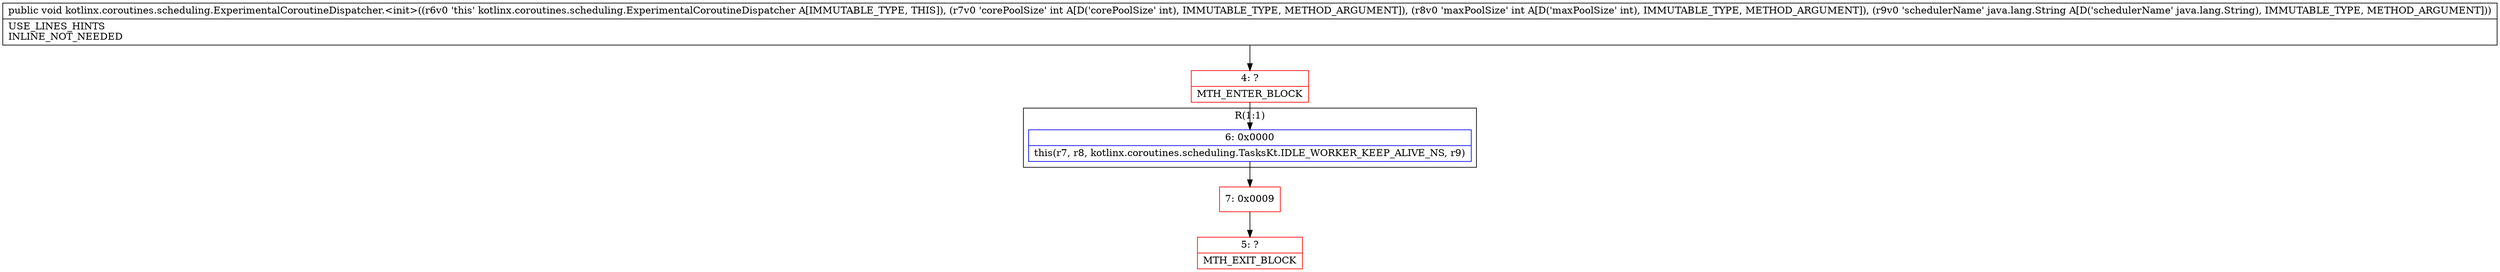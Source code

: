 digraph "CFG forkotlinx.coroutines.scheduling.ExperimentalCoroutineDispatcher.\<init\>(IILjava\/lang\/String;)V" {
subgraph cluster_Region_1540527448 {
label = "R(1:1)";
node [shape=record,color=blue];
Node_6 [shape=record,label="{6\:\ 0x0000|this(r7, r8, kotlinx.coroutines.scheduling.TasksKt.IDLE_WORKER_KEEP_ALIVE_NS, r9)\l}"];
}
Node_4 [shape=record,color=red,label="{4\:\ ?|MTH_ENTER_BLOCK\l}"];
Node_7 [shape=record,color=red,label="{7\:\ 0x0009}"];
Node_5 [shape=record,color=red,label="{5\:\ ?|MTH_EXIT_BLOCK\l}"];
MethodNode[shape=record,label="{public void kotlinx.coroutines.scheduling.ExperimentalCoroutineDispatcher.\<init\>((r6v0 'this' kotlinx.coroutines.scheduling.ExperimentalCoroutineDispatcher A[IMMUTABLE_TYPE, THIS]), (r7v0 'corePoolSize' int A[D('corePoolSize' int), IMMUTABLE_TYPE, METHOD_ARGUMENT]), (r8v0 'maxPoolSize' int A[D('maxPoolSize' int), IMMUTABLE_TYPE, METHOD_ARGUMENT]), (r9v0 'schedulerName' java.lang.String A[D('schedulerName' java.lang.String), IMMUTABLE_TYPE, METHOD_ARGUMENT]))  | USE_LINES_HINTS\lINLINE_NOT_NEEDED\l}"];
MethodNode -> Node_4;Node_6 -> Node_7;
Node_4 -> Node_6;
Node_7 -> Node_5;
}

